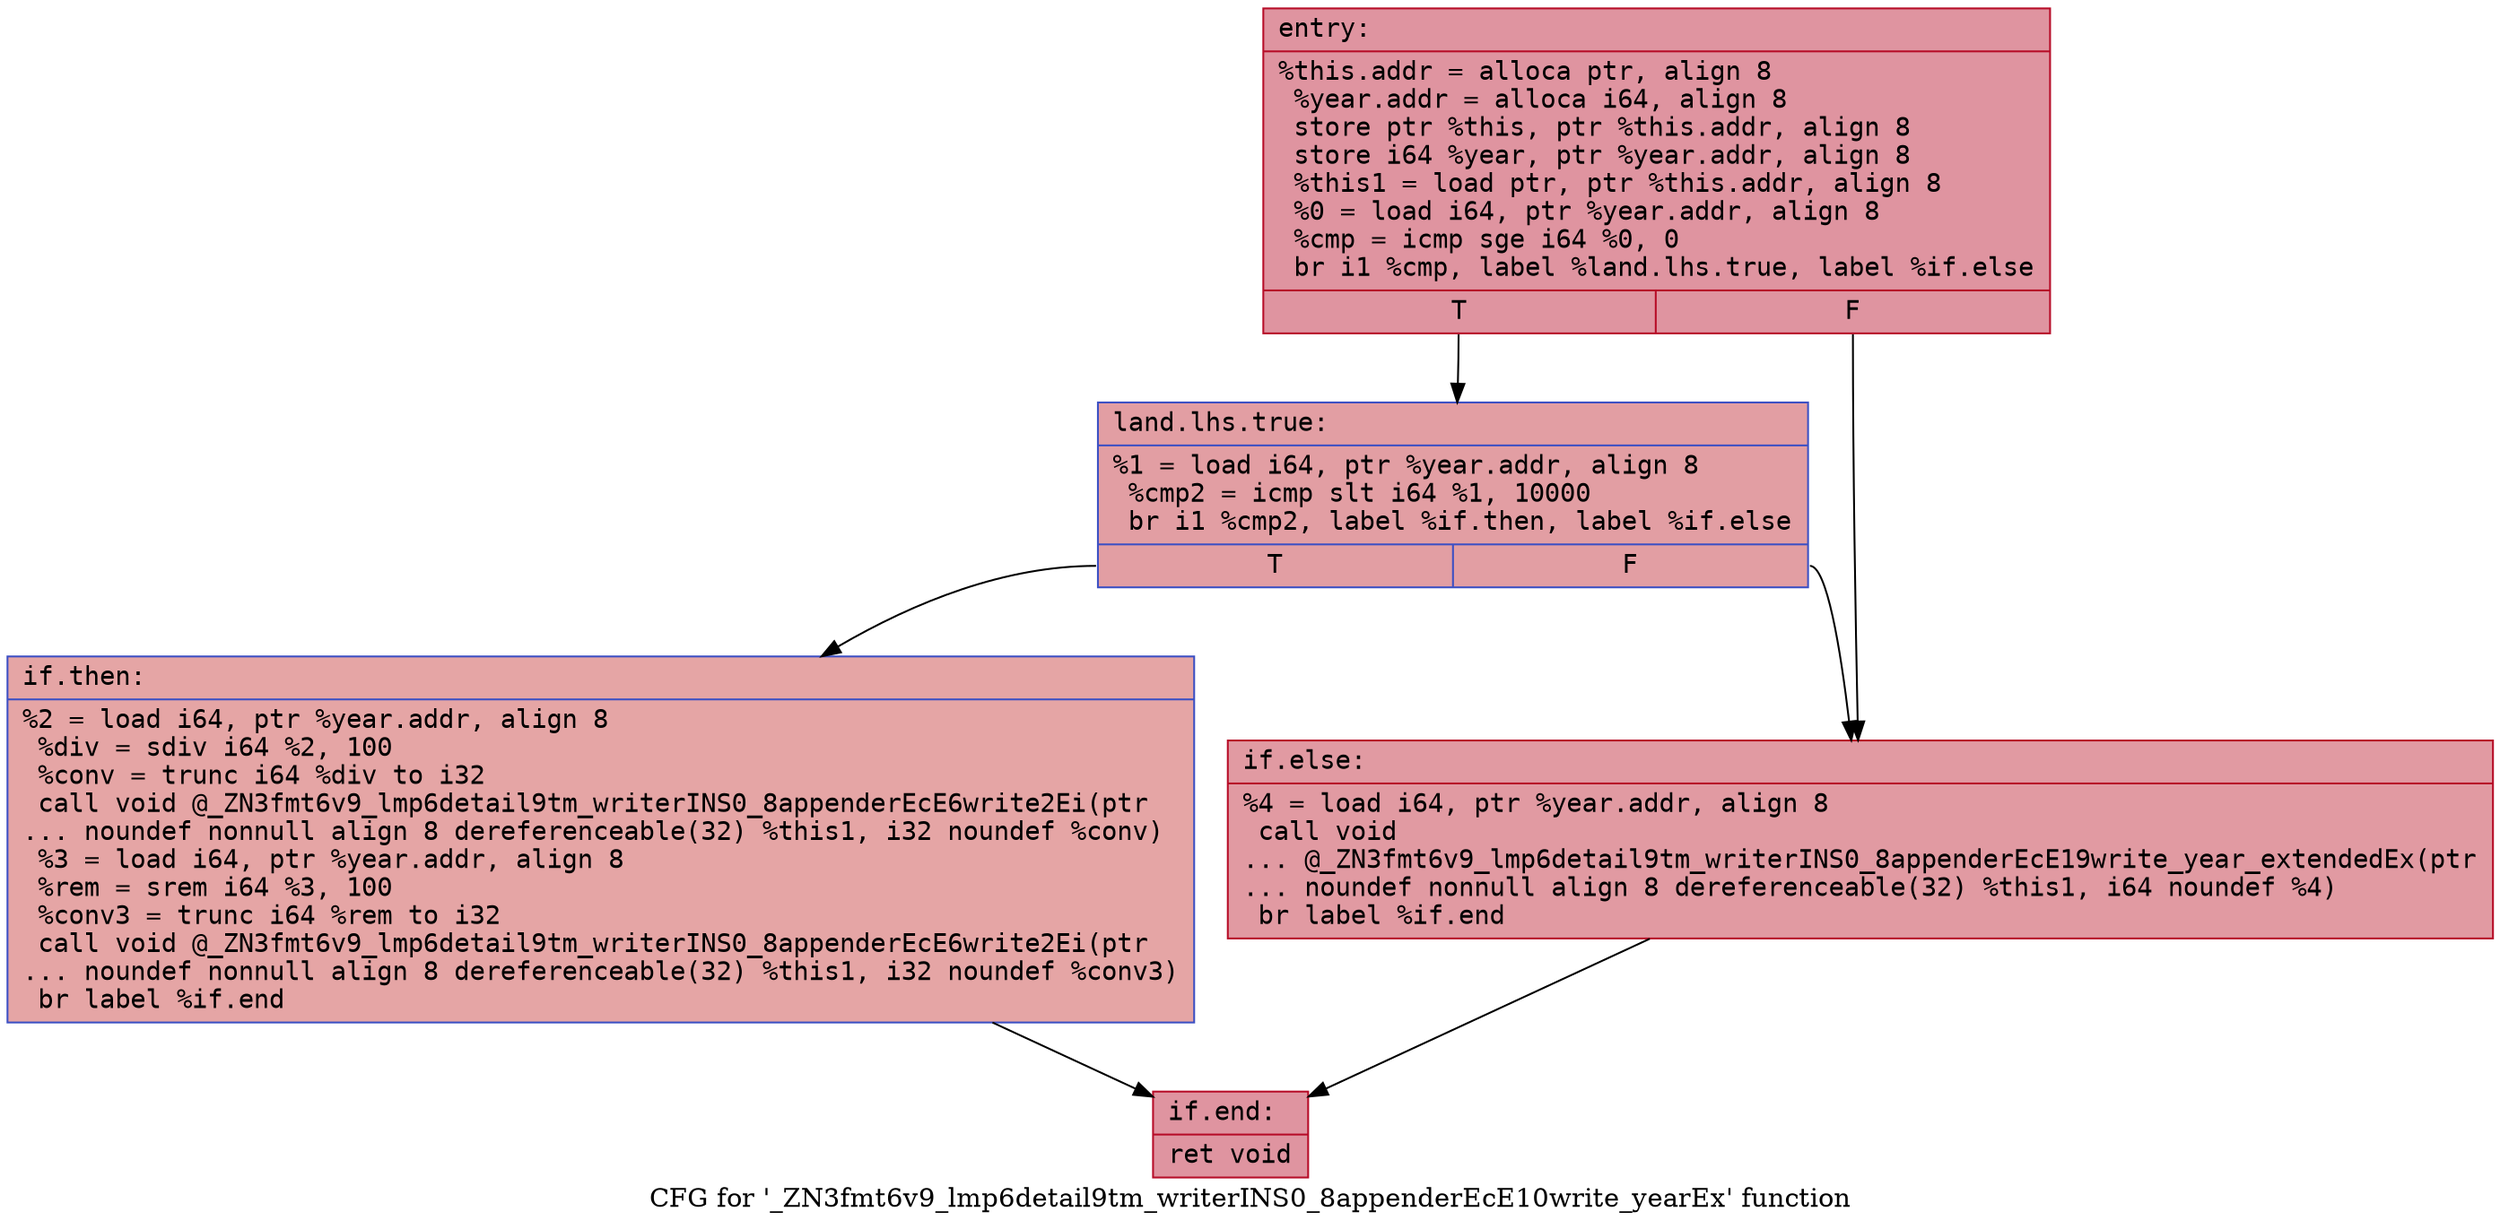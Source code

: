 digraph "CFG for '_ZN3fmt6v9_lmp6detail9tm_writerINS0_8appenderEcE10write_yearEx' function" {
	label="CFG for '_ZN3fmt6v9_lmp6detail9tm_writerINS0_8appenderEcE10write_yearEx' function";

	Node0x558416988740 [shape=record,color="#b70d28ff", style=filled, fillcolor="#b70d2870" fontname="Courier",label="{entry:\l|  %this.addr = alloca ptr, align 8\l  %year.addr = alloca i64, align 8\l  store ptr %this, ptr %this.addr, align 8\l  store i64 %year, ptr %year.addr, align 8\l  %this1 = load ptr, ptr %this.addr, align 8\l  %0 = load i64, ptr %year.addr, align 8\l  %cmp = icmp sge i64 %0, 0\l  br i1 %cmp, label %land.lhs.true, label %if.else\l|{<s0>T|<s1>F}}"];
	Node0x558416988740:s0 -> Node0x558416988790[tooltip="entry -> land.lhs.true\nProbability 50.00%" ];
	Node0x558416988740:s1 -> Node0x558416988de0[tooltip="entry -> if.else\nProbability 50.00%" ];
	Node0x558416988790 [shape=record,color="#3d50c3ff", style=filled, fillcolor="#be242e70" fontname="Courier",label="{land.lhs.true:\l|  %1 = load i64, ptr %year.addr, align 8\l  %cmp2 = icmp slt i64 %1, 10000\l  br i1 %cmp2, label %if.then, label %if.else\l|{<s0>T|<s1>F}}"];
	Node0x558416988790:s0 -> Node0x558416989030[tooltip="land.lhs.true -> if.then\nProbability 50.00%" ];
	Node0x558416988790:s1 -> Node0x558416988de0[tooltip="land.lhs.true -> if.else\nProbability 50.00%" ];
	Node0x558416989030 [shape=record,color="#3d50c3ff", style=filled, fillcolor="#c5333470" fontname="Courier",label="{if.then:\l|  %2 = load i64, ptr %year.addr, align 8\l  %div = sdiv i64 %2, 100\l  %conv = trunc i64 %div to i32\l  call void @_ZN3fmt6v9_lmp6detail9tm_writerINS0_8appenderEcE6write2Ei(ptr\l... noundef nonnull align 8 dereferenceable(32) %this1, i32 noundef %conv)\l  %3 = load i64, ptr %year.addr, align 8\l  %rem = srem i64 %3, 100\l  %conv3 = trunc i64 %rem to i32\l  call void @_ZN3fmt6v9_lmp6detail9tm_writerINS0_8appenderEcE6write2Ei(ptr\l... noundef nonnull align 8 dereferenceable(32) %this1, i32 noundef %conv3)\l  br label %if.end\l}"];
	Node0x558416989030 -> Node0x5584169894b0[tooltip="if.then -> if.end\nProbability 100.00%" ];
	Node0x558416988de0 [shape=record,color="#b70d28ff", style=filled, fillcolor="#bb1b2c70" fontname="Courier",label="{if.else:\l|  %4 = load i64, ptr %year.addr, align 8\l  call void\l... @_ZN3fmt6v9_lmp6detail9tm_writerINS0_8appenderEcE19write_year_extendedEx(ptr\l... noundef nonnull align 8 dereferenceable(32) %this1, i64 noundef %4)\l  br label %if.end\l}"];
	Node0x558416988de0 -> Node0x5584169894b0[tooltip="if.else -> if.end\nProbability 100.00%" ];
	Node0x5584169894b0 [shape=record,color="#b70d28ff", style=filled, fillcolor="#b70d2870" fontname="Courier",label="{if.end:\l|  ret void\l}"];
}
